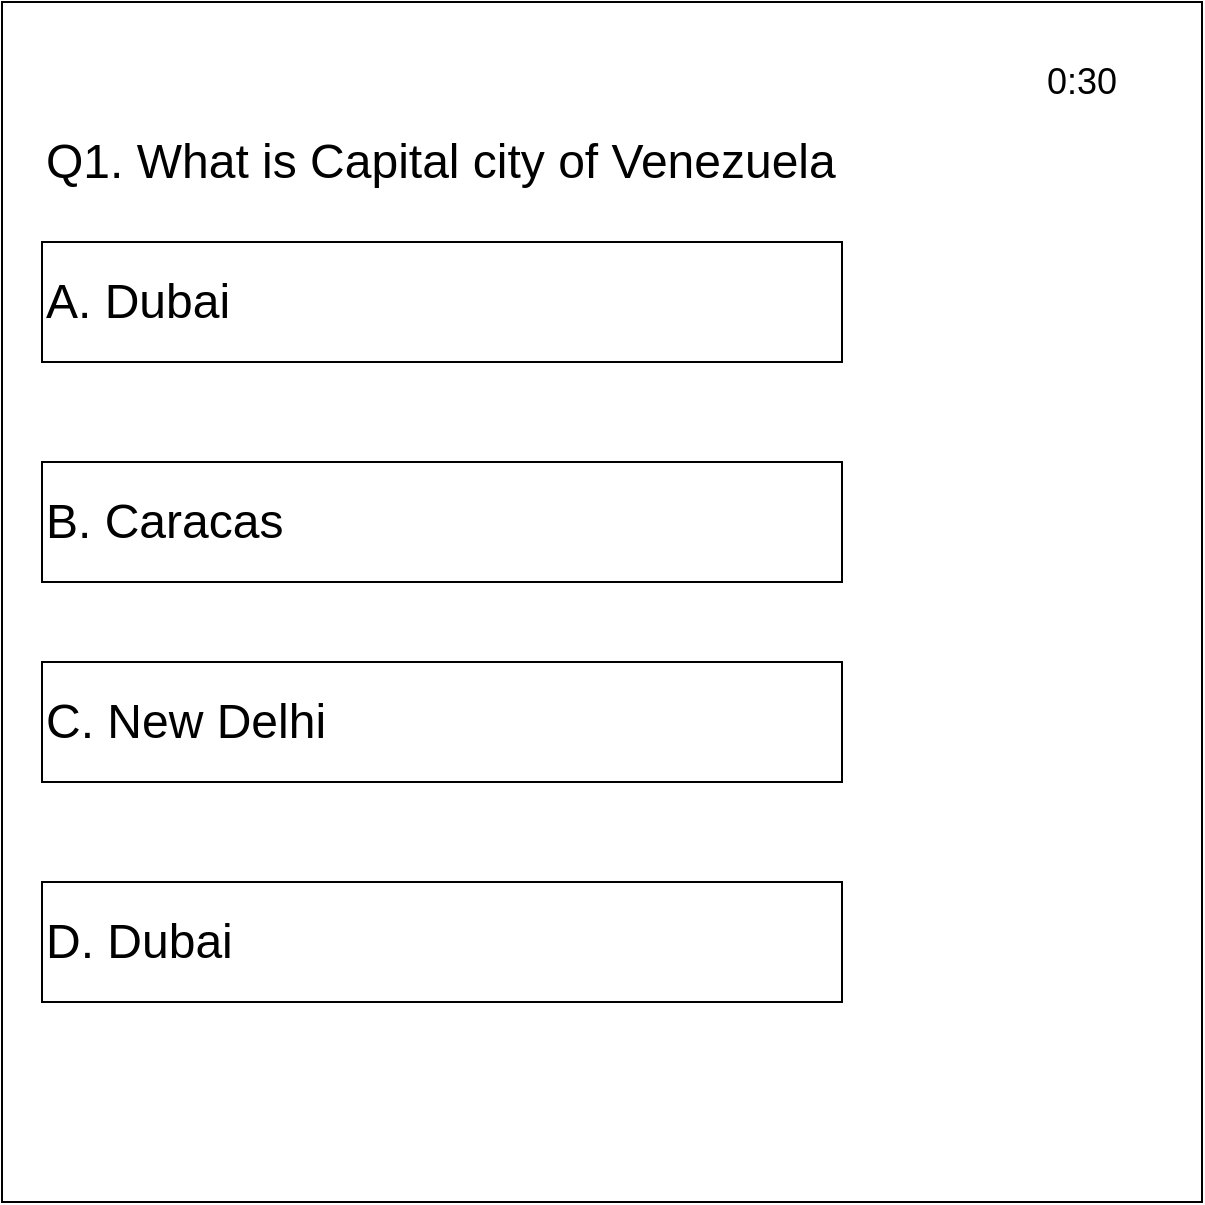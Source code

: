 <mxfile version="20.2.3" type="github">
  <diagram id="eOTb17LQmszXk05G_Vfl" name="Page-1">
    <mxGraphModel dx="1809" dy="952" grid="1" gridSize="10" guides="1" tooltips="1" connect="1" arrows="1" fold="1" page="1" pageScale="1" pageWidth="850" pageHeight="1100" math="0" shadow="0">
      <root>
        <mxCell id="0" />
        <mxCell id="1" parent="0" />
        <mxCell id="pCmC7B96k1TlQ-MIQ894-1" value="" style="whiteSpace=wrap;html=1;aspect=fixed;" vertex="1" parent="1">
          <mxGeometry x="120" y="120" width="600" height="600" as="geometry" />
        </mxCell>
        <mxCell id="pCmC7B96k1TlQ-MIQ894-3" value="Q1. What is Capital city of Venezuela" style="text;html=1;strokeColor=none;fillColor=none;align=left;verticalAlign=middle;whiteSpace=wrap;rounded=0;fontSize=24;" vertex="1" parent="1">
          <mxGeometry x="140" y="180" width="450" height="40" as="geometry" />
        </mxCell>
        <mxCell id="pCmC7B96k1TlQ-MIQ894-5" value="&lt;font style=&quot;font-size: 18px;&quot;&gt;0:30&lt;/font&gt;" style="text;html=1;strokeColor=none;fillColor=none;align=center;verticalAlign=middle;whiteSpace=wrap;rounded=0;fontSize=14;" vertex="1" parent="1">
          <mxGeometry x="620" y="140" width="80" height="40" as="geometry" />
        </mxCell>
        <mxCell id="pCmC7B96k1TlQ-MIQ894-6" value="&lt;font style=&quot;font-size: 24px;&quot;&gt;A. Dubai&lt;/font&gt;" style="rounded=0;whiteSpace=wrap;html=1;fontSize=18;align=left;" vertex="1" parent="1">
          <mxGeometry x="140" y="240" width="400" height="60" as="geometry" />
        </mxCell>
        <mxCell id="pCmC7B96k1TlQ-MIQ894-7" value="&lt;font style=&quot;font-size: 24px;&quot;&gt;B. Caracas&lt;/font&gt;" style="rounded=0;whiteSpace=wrap;html=1;fontSize=18;align=left;" vertex="1" parent="1">
          <mxGeometry x="140" y="350" width="400" height="60" as="geometry" />
        </mxCell>
        <mxCell id="pCmC7B96k1TlQ-MIQ894-8" value="&lt;font style=&quot;font-size: 24px;&quot;&gt;C. New Delhi&lt;/font&gt;" style="rounded=0;whiteSpace=wrap;html=1;fontSize=18;align=left;" vertex="1" parent="1">
          <mxGeometry x="140" y="450" width="400" height="60" as="geometry" />
        </mxCell>
        <mxCell id="pCmC7B96k1TlQ-MIQ894-9" value="&lt;font style=&quot;font-size: 24px;&quot;&gt;D. Dubai&lt;/font&gt;" style="rounded=0;whiteSpace=wrap;html=1;fontSize=18;align=left;" vertex="1" parent="1">
          <mxGeometry x="140" y="560" width="400" height="60" as="geometry" />
        </mxCell>
      </root>
    </mxGraphModel>
  </diagram>
</mxfile>
